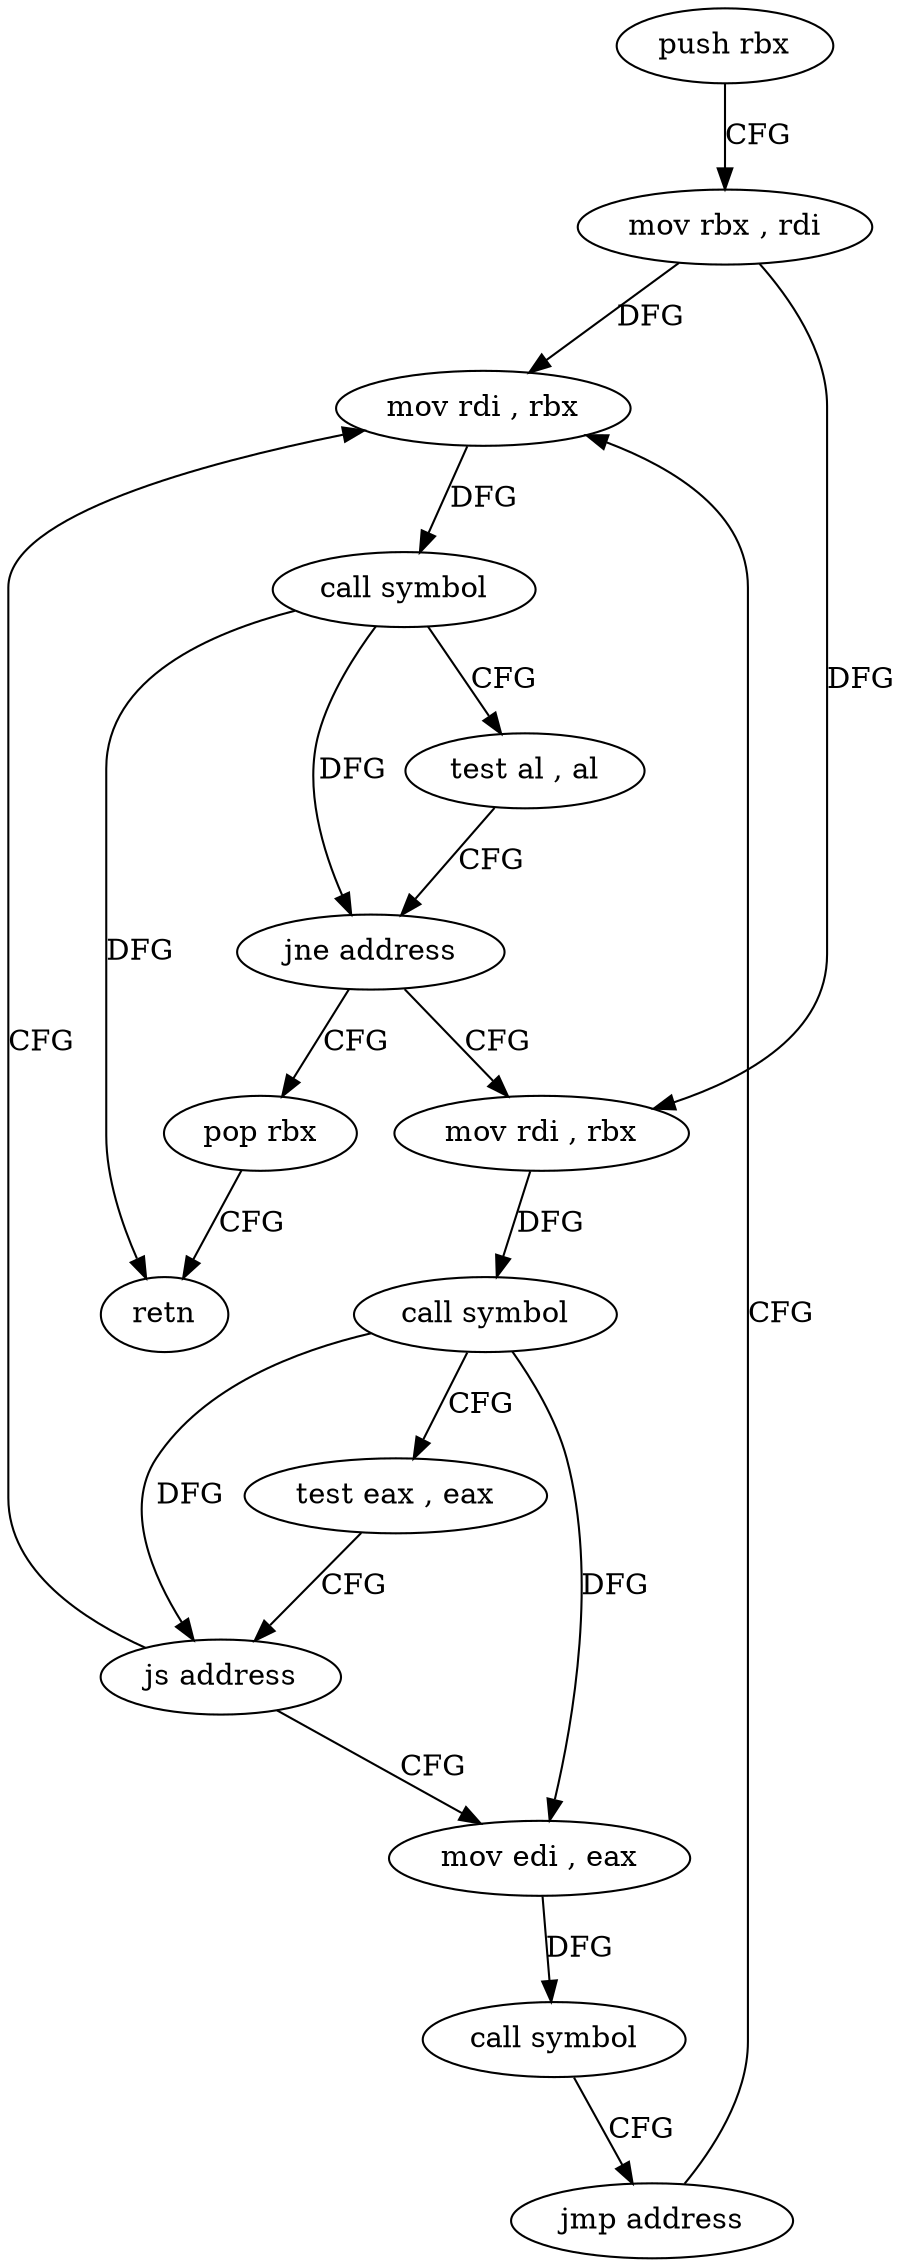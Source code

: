 digraph "func" {
"4268511" [label = "push rbx" ]
"4268512" [label = "mov rbx , rdi" ]
"4268515" [label = "mov rdi , rbx" ]
"4268548" [label = "pop rbx" ]
"4268549" [label = "retn" ]
"4268527" [label = "mov rdi , rbx" ]
"4268530" [label = "call symbol" ]
"4268535" [label = "test eax , eax" ]
"4268537" [label = "js address" ]
"4268539" [label = "mov edi , eax" ]
"4268518" [label = "call symbol" ]
"4268523" [label = "test al , al" ]
"4268525" [label = "jne address" ]
"4268541" [label = "call symbol" ]
"4268546" [label = "jmp address" ]
"4268511" -> "4268512" [ label = "CFG" ]
"4268512" -> "4268515" [ label = "DFG" ]
"4268512" -> "4268527" [ label = "DFG" ]
"4268515" -> "4268518" [ label = "DFG" ]
"4268548" -> "4268549" [ label = "CFG" ]
"4268527" -> "4268530" [ label = "DFG" ]
"4268530" -> "4268535" [ label = "CFG" ]
"4268530" -> "4268537" [ label = "DFG" ]
"4268530" -> "4268539" [ label = "DFG" ]
"4268535" -> "4268537" [ label = "CFG" ]
"4268537" -> "4268515" [ label = "CFG" ]
"4268537" -> "4268539" [ label = "CFG" ]
"4268539" -> "4268541" [ label = "DFG" ]
"4268518" -> "4268523" [ label = "CFG" ]
"4268518" -> "4268525" [ label = "DFG" ]
"4268518" -> "4268549" [ label = "DFG" ]
"4268523" -> "4268525" [ label = "CFG" ]
"4268525" -> "4268548" [ label = "CFG" ]
"4268525" -> "4268527" [ label = "CFG" ]
"4268541" -> "4268546" [ label = "CFG" ]
"4268546" -> "4268515" [ label = "CFG" ]
}
